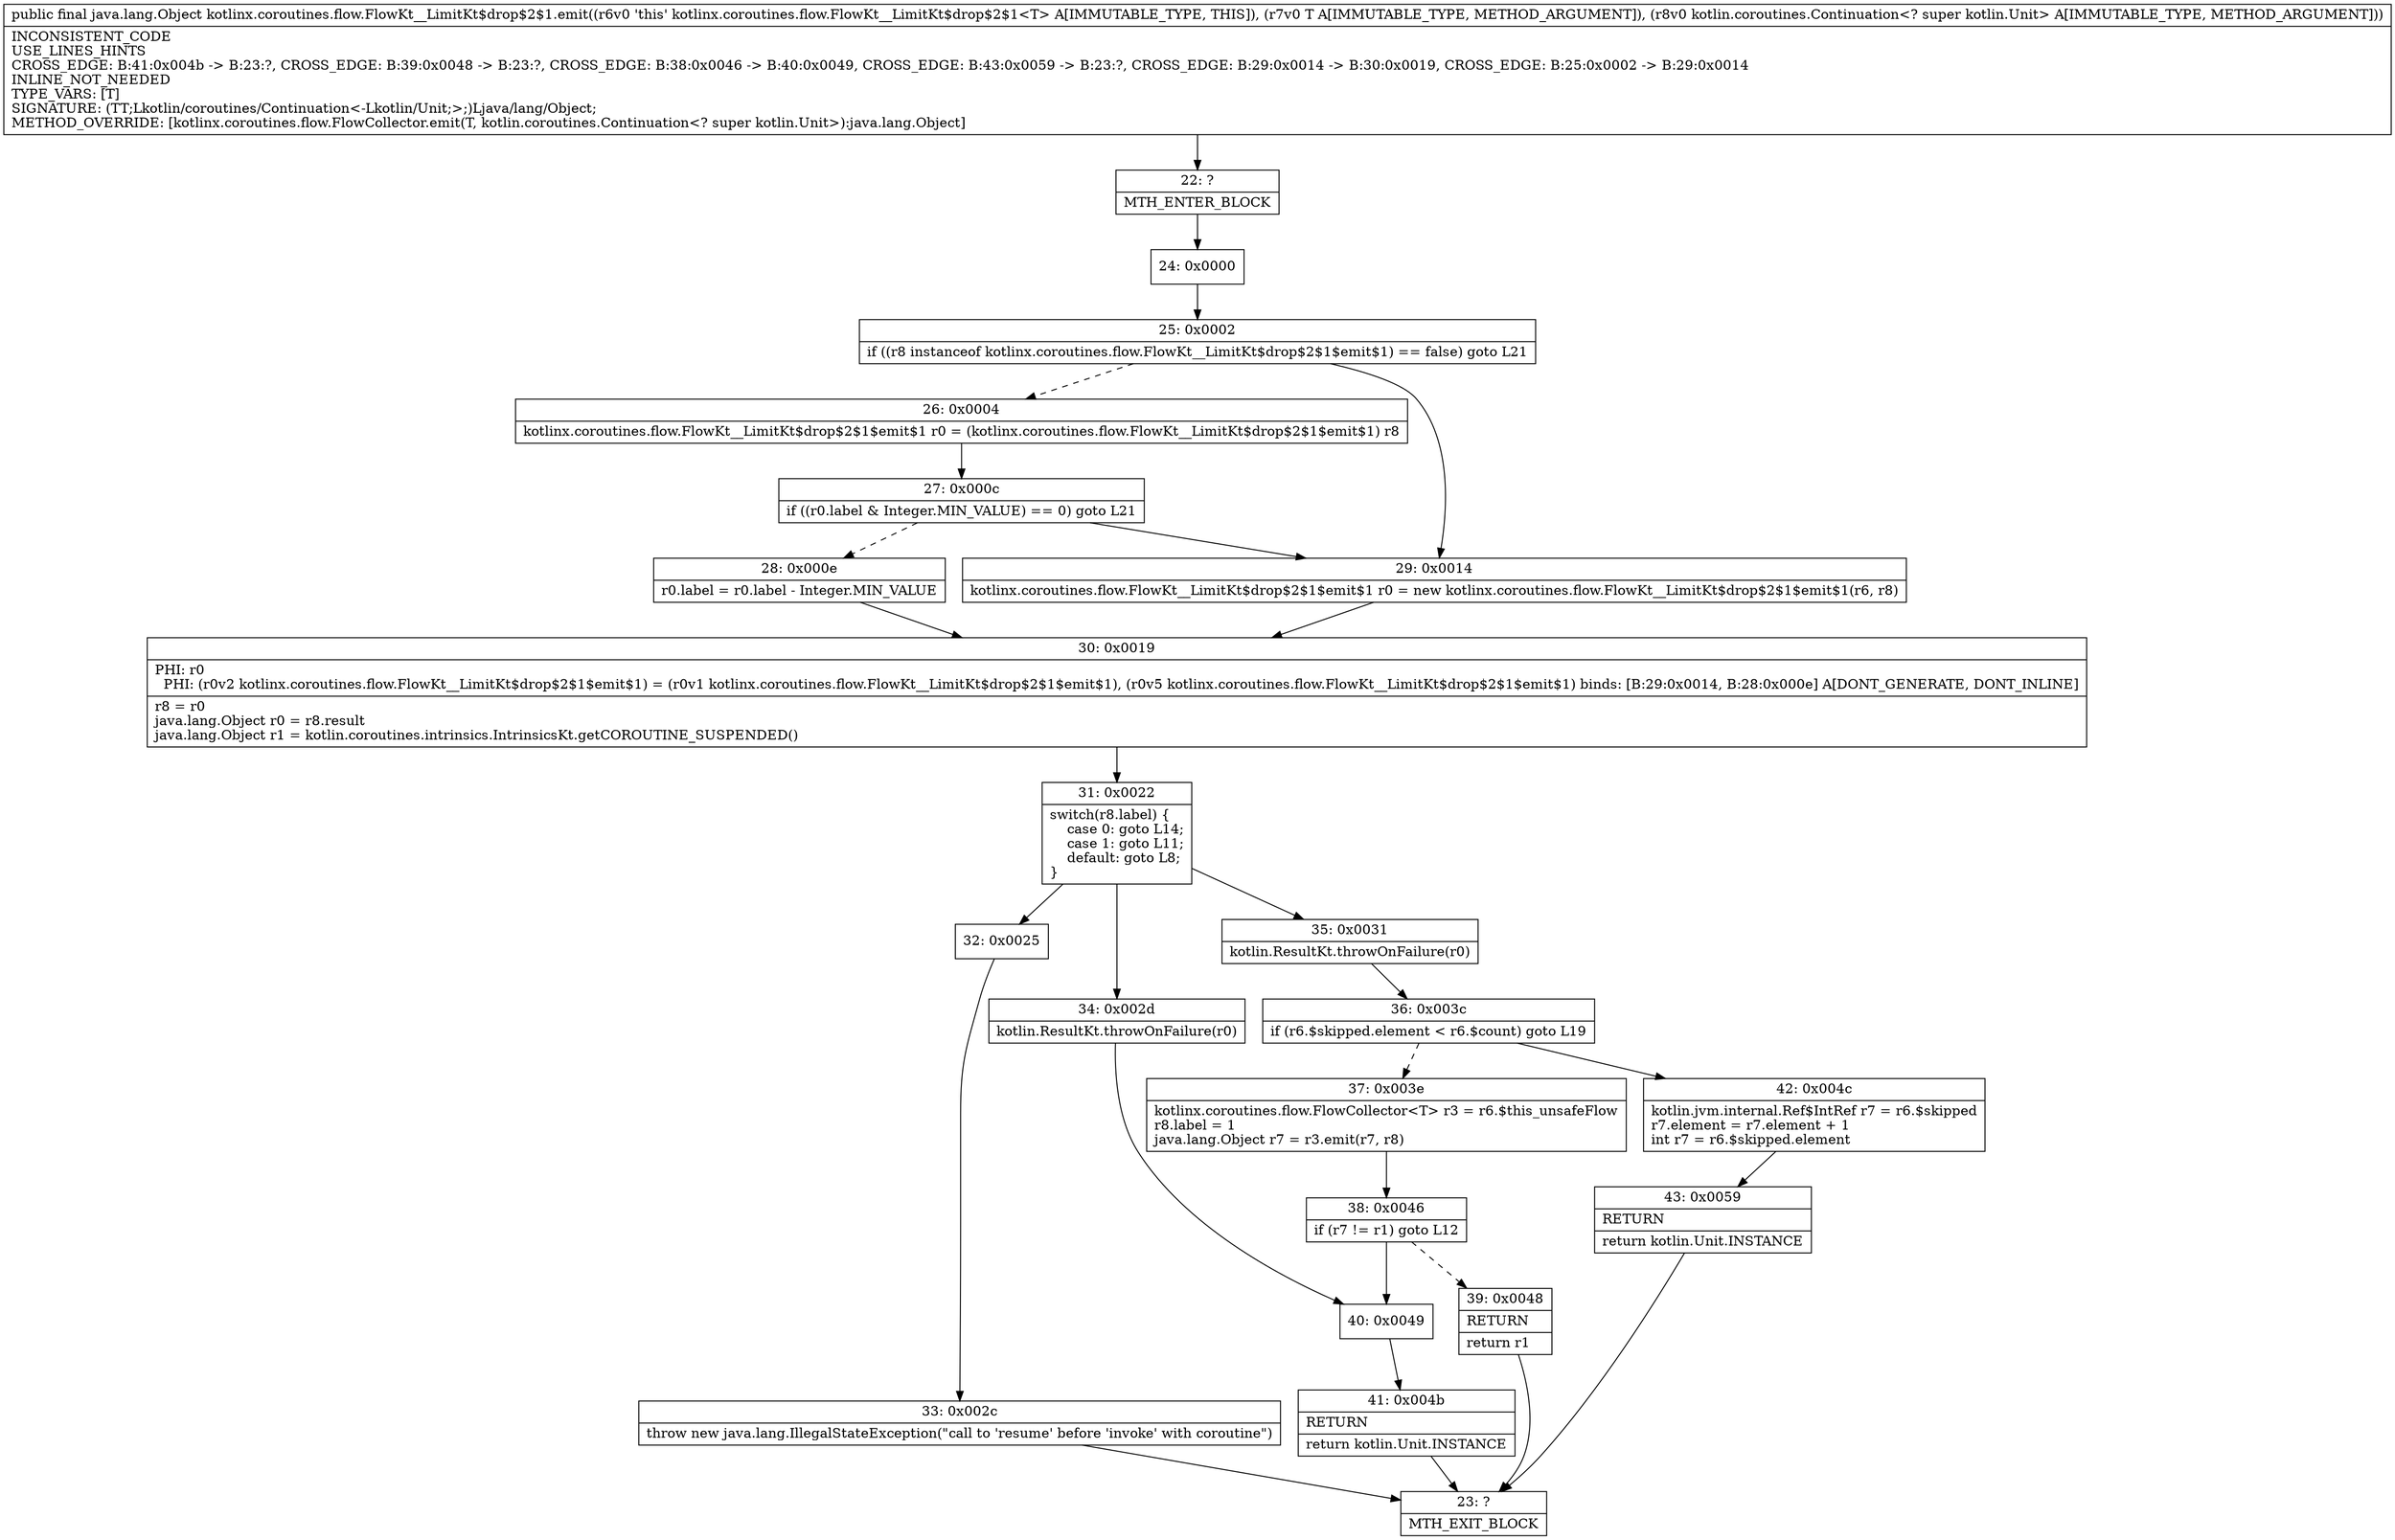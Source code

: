 digraph "CFG forkotlinx.coroutines.flow.FlowKt__LimitKt$drop$2$1.emit(Ljava\/lang\/Object;Lkotlin\/coroutines\/Continuation;)Ljava\/lang\/Object;" {
Node_22 [shape=record,label="{22\:\ ?|MTH_ENTER_BLOCK\l}"];
Node_24 [shape=record,label="{24\:\ 0x0000}"];
Node_25 [shape=record,label="{25\:\ 0x0002|if ((r8 instanceof kotlinx.coroutines.flow.FlowKt__LimitKt$drop$2$1$emit$1) == false) goto L21\l}"];
Node_26 [shape=record,label="{26\:\ 0x0004|kotlinx.coroutines.flow.FlowKt__LimitKt$drop$2$1$emit$1 r0 = (kotlinx.coroutines.flow.FlowKt__LimitKt$drop$2$1$emit$1) r8\l}"];
Node_27 [shape=record,label="{27\:\ 0x000c|if ((r0.label & Integer.MIN_VALUE) == 0) goto L21\l}"];
Node_28 [shape=record,label="{28\:\ 0x000e|r0.label = r0.label \- Integer.MIN_VALUE\l}"];
Node_30 [shape=record,label="{30\:\ 0x0019|PHI: r0 \l  PHI: (r0v2 kotlinx.coroutines.flow.FlowKt__LimitKt$drop$2$1$emit$1) = (r0v1 kotlinx.coroutines.flow.FlowKt__LimitKt$drop$2$1$emit$1), (r0v5 kotlinx.coroutines.flow.FlowKt__LimitKt$drop$2$1$emit$1) binds: [B:29:0x0014, B:28:0x000e] A[DONT_GENERATE, DONT_INLINE]\l|r8 = r0\ljava.lang.Object r0 = r8.result\ljava.lang.Object r1 = kotlin.coroutines.intrinsics.IntrinsicsKt.getCOROUTINE_SUSPENDED()\l}"];
Node_31 [shape=record,label="{31\:\ 0x0022|switch(r8.label) \{\l    case 0: goto L14;\l    case 1: goto L11;\l    default: goto L8;\l\}\l}"];
Node_32 [shape=record,label="{32\:\ 0x0025}"];
Node_33 [shape=record,label="{33\:\ 0x002c|throw new java.lang.IllegalStateException(\"call to 'resume' before 'invoke' with coroutine\")\l}"];
Node_23 [shape=record,label="{23\:\ ?|MTH_EXIT_BLOCK\l}"];
Node_34 [shape=record,label="{34\:\ 0x002d|kotlin.ResultKt.throwOnFailure(r0)\l}"];
Node_40 [shape=record,label="{40\:\ 0x0049}"];
Node_41 [shape=record,label="{41\:\ 0x004b|RETURN\l|return kotlin.Unit.INSTANCE\l}"];
Node_35 [shape=record,label="{35\:\ 0x0031|kotlin.ResultKt.throwOnFailure(r0)\l}"];
Node_36 [shape=record,label="{36\:\ 0x003c|if (r6.$skipped.element \< r6.$count) goto L19\l}"];
Node_37 [shape=record,label="{37\:\ 0x003e|kotlinx.coroutines.flow.FlowCollector\<T\> r3 = r6.$this_unsafeFlow\lr8.label = 1\ljava.lang.Object r7 = r3.emit(r7, r8)\l}"];
Node_38 [shape=record,label="{38\:\ 0x0046|if (r7 != r1) goto L12\l}"];
Node_39 [shape=record,label="{39\:\ 0x0048|RETURN\l|return r1\l}"];
Node_42 [shape=record,label="{42\:\ 0x004c|kotlin.jvm.internal.Ref$IntRef r7 = r6.$skipped\lr7.element = r7.element + 1\lint r7 = r6.$skipped.element\l}"];
Node_43 [shape=record,label="{43\:\ 0x0059|RETURN\l|return kotlin.Unit.INSTANCE\l}"];
Node_29 [shape=record,label="{29\:\ 0x0014|kotlinx.coroutines.flow.FlowKt__LimitKt$drop$2$1$emit$1 r0 = new kotlinx.coroutines.flow.FlowKt__LimitKt$drop$2$1$emit$1(r6, r8)\l}"];
MethodNode[shape=record,label="{public final java.lang.Object kotlinx.coroutines.flow.FlowKt__LimitKt$drop$2$1.emit((r6v0 'this' kotlinx.coroutines.flow.FlowKt__LimitKt$drop$2$1\<T\> A[IMMUTABLE_TYPE, THIS]), (r7v0 T A[IMMUTABLE_TYPE, METHOD_ARGUMENT]), (r8v0 kotlin.coroutines.Continuation\<? super kotlin.Unit\> A[IMMUTABLE_TYPE, METHOD_ARGUMENT]))  | INCONSISTENT_CODE\lUSE_LINES_HINTS\lCROSS_EDGE: B:41:0x004b \-\> B:23:?, CROSS_EDGE: B:39:0x0048 \-\> B:23:?, CROSS_EDGE: B:38:0x0046 \-\> B:40:0x0049, CROSS_EDGE: B:43:0x0059 \-\> B:23:?, CROSS_EDGE: B:29:0x0014 \-\> B:30:0x0019, CROSS_EDGE: B:25:0x0002 \-\> B:29:0x0014\lINLINE_NOT_NEEDED\lTYPE_VARS: [T]\lSIGNATURE: (TT;Lkotlin\/coroutines\/Continuation\<\-Lkotlin\/Unit;\>;)Ljava\/lang\/Object;\lMETHOD_OVERRIDE: [kotlinx.coroutines.flow.FlowCollector.emit(T, kotlin.coroutines.Continuation\<? super kotlin.Unit\>):java.lang.Object]\l}"];
MethodNode -> Node_22;Node_22 -> Node_24;
Node_24 -> Node_25;
Node_25 -> Node_26[style=dashed];
Node_25 -> Node_29;
Node_26 -> Node_27;
Node_27 -> Node_28[style=dashed];
Node_27 -> Node_29;
Node_28 -> Node_30;
Node_30 -> Node_31;
Node_31 -> Node_32;
Node_31 -> Node_34;
Node_31 -> Node_35;
Node_32 -> Node_33;
Node_33 -> Node_23;
Node_34 -> Node_40;
Node_40 -> Node_41;
Node_41 -> Node_23;
Node_35 -> Node_36;
Node_36 -> Node_37[style=dashed];
Node_36 -> Node_42;
Node_37 -> Node_38;
Node_38 -> Node_39[style=dashed];
Node_38 -> Node_40;
Node_39 -> Node_23;
Node_42 -> Node_43;
Node_43 -> Node_23;
Node_29 -> Node_30;
}

